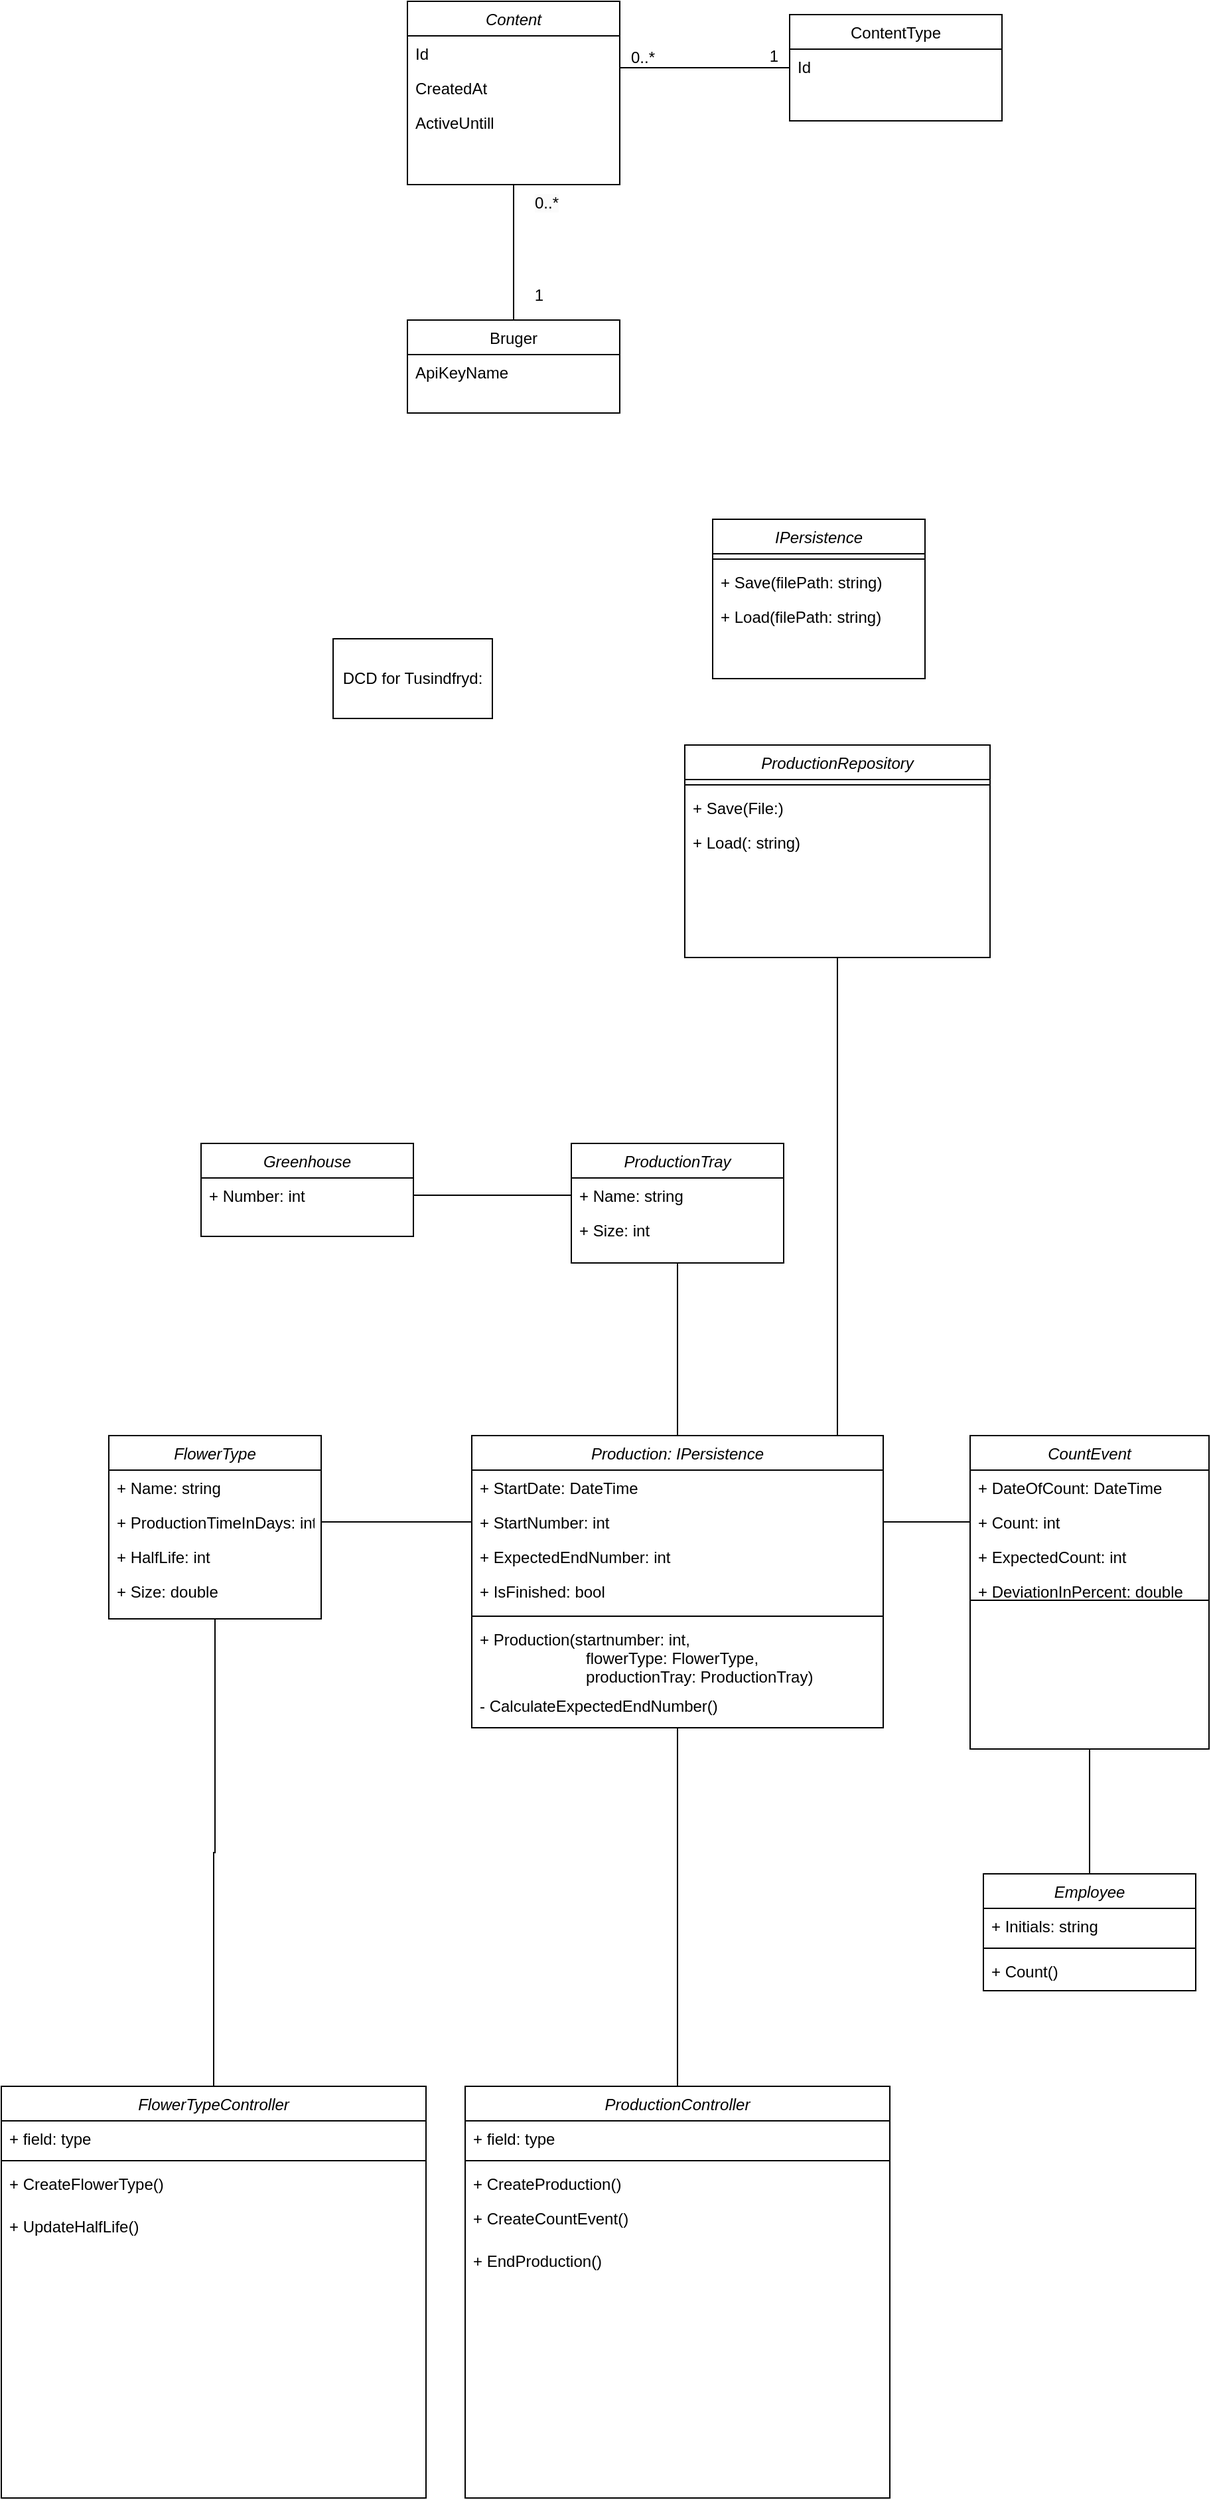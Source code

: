 <mxfile version="22.0.8" type="github">
  <diagram id="C5RBs43oDa-KdzZeNtuy" name="Page-1">
    <mxGraphModel dx="1883" dy="1509" grid="1" gridSize="10" guides="1" tooltips="1" connect="1" arrows="1" fold="1" page="1" pageScale="1" pageWidth="827" pageHeight="1169" math="0" shadow="0">
      <root>
        <mxCell id="WIyWlLk6GJQsqaUBKTNV-0" />
        <mxCell id="WIyWlLk6GJQsqaUBKTNV-1" parent="WIyWlLk6GJQsqaUBKTNV-0" />
        <mxCell id="zkfFHV4jXpPFQw0GAbJ--0" value="Content" style="swimlane;fontStyle=2;align=center;verticalAlign=top;childLayout=stackLayout;horizontal=1;startSize=26;horizontalStack=0;resizeParent=1;resizeLast=0;collapsible=1;marginBottom=0;rounded=0;shadow=0;strokeWidth=1;" parent="WIyWlLk6GJQsqaUBKTNV-1" vertex="1">
          <mxGeometry x="266" y="120" width="160" height="138" as="geometry">
            <mxRectangle x="230" y="140" width="160" height="26" as="alternateBounds" />
          </mxGeometry>
        </mxCell>
        <mxCell id="zkfFHV4jXpPFQw0GAbJ--1" value="Id&#xa;" style="text;align=left;verticalAlign=top;spacingLeft=4;spacingRight=4;overflow=hidden;rotatable=0;points=[[0,0.5],[1,0.5]];portConstraint=eastwest;" parent="zkfFHV4jXpPFQw0GAbJ--0" vertex="1">
          <mxGeometry y="26" width="160" height="26" as="geometry" />
        </mxCell>
        <mxCell id="4FZxqbyA3m_zLKk_ck_h-2" value="CreatedAt " style="text;align=left;verticalAlign=top;spacingLeft=4;spacingRight=4;overflow=hidden;rotatable=0;points=[[0,0.5],[1,0.5]];portConstraint=eastwest;" parent="zkfFHV4jXpPFQw0GAbJ--0" vertex="1">
          <mxGeometry y="52" width="160" height="26" as="geometry" />
        </mxCell>
        <mxCell id="4FZxqbyA3m_zLKk_ck_h-3" value="ActiveUntill" style="text;align=left;verticalAlign=top;spacingLeft=4;spacingRight=4;overflow=hidden;rotatable=0;points=[[0,0.5],[1,0.5]];portConstraint=eastwest;" parent="zkfFHV4jXpPFQw0GAbJ--0" vertex="1">
          <mxGeometry y="78" width="160" height="26" as="geometry" />
        </mxCell>
        <mxCell id="zkfFHV4jXpPFQw0GAbJ--13" value="Bruger" style="swimlane;fontStyle=0;align=center;verticalAlign=top;childLayout=stackLayout;horizontal=1;startSize=26;horizontalStack=0;resizeParent=1;resizeLast=0;collapsible=1;marginBottom=0;rounded=0;shadow=0;strokeWidth=1;" parent="WIyWlLk6GJQsqaUBKTNV-1" vertex="1">
          <mxGeometry x="266" y="360" width="160" height="70" as="geometry">
            <mxRectangle x="340" y="380" width="170" height="26" as="alternateBounds" />
          </mxGeometry>
        </mxCell>
        <mxCell id="zkfFHV4jXpPFQw0GAbJ--14" value="ApiKeyName" style="text;align=left;verticalAlign=top;spacingLeft=4;spacingRight=4;overflow=hidden;rotatable=0;points=[[0,0.5],[1,0.5]];portConstraint=eastwest;" parent="zkfFHV4jXpPFQw0GAbJ--13" vertex="1">
          <mxGeometry y="26" width="160" height="26" as="geometry" />
        </mxCell>
        <mxCell id="zkfFHV4jXpPFQw0GAbJ--16" value="" style="endArrow=none;endSize=10;endFill=0;shadow=0;strokeWidth=1;rounded=0;edgeStyle=elbowEdgeStyle;elbow=vertical;" parent="WIyWlLk6GJQsqaUBKTNV-1" source="zkfFHV4jXpPFQw0GAbJ--13" target="zkfFHV4jXpPFQw0GAbJ--0" edge="1">
          <mxGeometry width="160" relative="1" as="geometry">
            <mxPoint x="256" y="373" as="sourcePoint" />
            <mxPoint x="356" y="271" as="targetPoint" />
          </mxGeometry>
        </mxCell>
        <mxCell id="zkfFHV4jXpPFQw0GAbJ--17" value="ContentType" style="swimlane;fontStyle=0;align=center;verticalAlign=top;childLayout=stackLayout;horizontal=1;startSize=26;horizontalStack=0;resizeParent=1;resizeLast=0;collapsible=1;marginBottom=0;rounded=0;shadow=0;strokeWidth=1;" parent="WIyWlLk6GJQsqaUBKTNV-1" vertex="1">
          <mxGeometry x="554" y="130" width="160" height="80" as="geometry">
            <mxRectangle x="550" y="140" width="160" height="26" as="alternateBounds" />
          </mxGeometry>
        </mxCell>
        <mxCell id="zkfFHV4jXpPFQw0GAbJ--18" value="Id" style="text;align=left;verticalAlign=top;spacingLeft=4;spacingRight=4;overflow=hidden;rotatable=0;points=[[0,0.5],[1,0.5]];portConstraint=eastwest;" parent="zkfFHV4jXpPFQw0GAbJ--17" vertex="1">
          <mxGeometry y="26" width="160" height="26" as="geometry" />
        </mxCell>
        <mxCell id="zkfFHV4jXpPFQw0GAbJ--26" value="" style="endArrow=none;shadow=0;strokeWidth=1;rounded=0;endFill=0;edgeStyle=elbowEdgeStyle;elbow=vertical;" parent="WIyWlLk6GJQsqaUBKTNV-1" source="zkfFHV4jXpPFQw0GAbJ--0" target="zkfFHV4jXpPFQw0GAbJ--17" edge="1">
          <mxGeometry x="0.5" y="41" relative="1" as="geometry">
            <mxPoint x="426" y="192" as="sourcePoint" />
            <mxPoint x="586" y="192" as="targetPoint" />
            <mxPoint x="-40" y="32" as="offset" />
          </mxGeometry>
        </mxCell>
        <mxCell id="zkfFHV4jXpPFQw0GAbJ--28" value="1" style="resizable=0;align=right;verticalAlign=bottom;labelBackgroundColor=none;fontSize=12;" parent="zkfFHV4jXpPFQw0GAbJ--26" connectable="0" vertex="1">
          <mxGeometry x="1" relative="1" as="geometry">
            <mxPoint x="-7" as="offset" />
          </mxGeometry>
        </mxCell>
        <mxCell id="4FZxqbyA3m_zLKk_ck_h-0" value="0..*" style="resizable=0;align=right;verticalAlign=bottom;labelBackgroundColor=none;fontSize=12;" parent="WIyWlLk6GJQsqaUBKTNV-1" connectable="0" vertex="1">
          <mxGeometry x="576" y="189" as="geometry">
            <mxPoint x="-122" y="-18" as="offset" />
          </mxGeometry>
        </mxCell>
        <mxCell id="4FZxqbyA3m_zLKk_ck_h-9" value="&lt;span style=&quot;color: rgb(0, 0, 0); font-family: Helvetica; font-size: 12px; font-style: normal; font-variant-ligatures: normal; font-variant-caps: normal; font-weight: 400; letter-spacing: normal; orphans: 2; text-align: right; text-indent: 0px; text-transform: none; widows: 2; word-spacing: 0px; -webkit-text-stroke-width: 0px; background-color: rgb(251, 251, 251); text-decoration-thickness: initial; text-decoration-style: initial; text-decoration-color: initial; float: none; display: inline !important;&quot;&gt;0..*&lt;/span&gt;" style="text;whiteSpace=wrap;html=1;" parent="WIyWlLk6GJQsqaUBKTNV-1" vertex="1">
          <mxGeometry x="360" y="258" width="50" height="40" as="geometry" />
        </mxCell>
        <mxCell id="4FZxqbyA3m_zLKk_ck_h-10" value="1" style="resizable=0;align=right;verticalAlign=bottom;labelBackgroundColor=none;fontSize=12;" parent="WIyWlLk6GJQsqaUBKTNV-1" connectable="0" vertex="1">
          <mxGeometry x="370.002" y="350.001" as="geometry" />
        </mxCell>
        <mxCell id="wz0sMh5TRBvfDvwZqKFG-0" value="Greenhouse" style="swimlane;fontStyle=2;align=center;verticalAlign=top;childLayout=stackLayout;horizontal=1;startSize=26;horizontalStack=0;resizeParent=1;resizeLast=0;collapsible=1;marginBottom=0;rounded=0;shadow=0;strokeWidth=1;" vertex="1" parent="WIyWlLk6GJQsqaUBKTNV-1">
          <mxGeometry x="110.5" y="980" width="160" height="70" as="geometry">
            <mxRectangle x="230" y="140" width="160" height="26" as="alternateBounds" />
          </mxGeometry>
        </mxCell>
        <mxCell id="wz0sMh5TRBvfDvwZqKFG-1" value="+ Number: int" style="text;align=left;verticalAlign=top;spacingLeft=4;spacingRight=4;overflow=hidden;rotatable=0;points=[[0,0.5],[1,0.5]];portConstraint=eastwest;" vertex="1" parent="wz0sMh5TRBvfDvwZqKFG-0">
          <mxGeometry y="26" width="160" height="26" as="geometry" />
        </mxCell>
        <mxCell id="wz0sMh5TRBvfDvwZqKFG-4" value="DCD for Tusindfryd:" style="rounded=0;whiteSpace=wrap;html=1;" vertex="1" parent="WIyWlLk6GJQsqaUBKTNV-1">
          <mxGeometry x="210" y="600" width="120" height="60" as="geometry" />
        </mxCell>
        <mxCell id="wz0sMh5TRBvfDvwZqKFG-28" style="edgeStyle=orthogonalEdgeStyle;rounded=0;orthogonalLoop=1;jettySize=auto;html=1;exitX=0.5;exitY=1;exitDx=0;exitDy=0;entryX=0.5;entryY=0;entryDx=0;entryDy=0;endArrow=none;endFill=0;" edge="1" parent="WIyWlLk6GJQsqaUBKTNV-1" source="wz0sMh5TRBvfDvwZqKFG-5" target="wz0sMh5TRBvfDvwZqKFG-10">
          <mxGeometry relative="1" as="geometry" />
        </mxCell>
        <mxCell id="wz0sMh5TRBvfDvwZqKFG-5" value="ProductionTray" style="swimlane;fontStyle=2;align=center;verticalAlign=top;childLayout=stackLayout;horizontal=1;startSize=26;horizontalStack=0;resizeParent=1;resizeLast=0;collapsible=1;marginBottom=0;rounded=0;shadow=0;strokeWidth=1;" vertex="1" parent="WIyWlLk6GJQsqaUBKTNV-1">
          <mxGeometry x="389.5" y="980" width="160" height="90" as="geometry">
            <mxRectangle x="230" y="140" width="160" height="26" as="alternateBounds" />
          </mxGeometry>
        </mxCell>
        <mxCell id="wz0sMh5TRBvfDvwZqKFG-6" value="+ Name: string" style="text;align=left;verticalAlign=top;spacingLeft=4;spacingRight=4;overflow=hidden;rotatable=0;points=[[0,0.5],[1,0.5]];portConstraint=eastwest;" vertex="1" parent="wz0sMh5TRBvfDvwZqKFG-5">
          <mxGeometry y="26" width="160" height="26" as="geometry" />
        </mxCell>
        <mxCell id="wz0sMh5TRBvfDvwZqKFG-7" value="+ Size: int" style="text;align=left;verticalAlign=top;spacingLeft=4;spacingRight=4;overflow=hidden;rotatable=0;points=[[0,0.5],[1,0.5]];portConstraint=eastwest;" vertex="1" parent="wz0sMh5TRBvfDvwZqKFG-5">
          <mxGeometry y="52" width="160" height="26" as="geometry" />
        </mxCell>
        <mxCell id="wz0sMh5TRBvfDvwZqKFG-10" value="Production: IPersistence" style="swimlane;fontStyle=2;align=center;verticalAlign=top;childLayout=stackLayout;horizontal=1;startSize=26;horizontalStack=0;resizeParent=1;resizeLast=0;collapsible=1;marginBottom=0;rounded=0;shadow=0;strokeWidth=1;" vertex="1" parent="WIyWlLk6GJQsqaUBKTNV-1">
          <mxGeometry x="314.5" y="1200" width="310" height="220" as="geometry">
            <mxRectangle x="230" y="140" width="160" height="26" as="alternateBounds" />
          </mxGeometry>
        </mxCell>
        <mxCell id="wz0sMh5TRBvfDvwZqKFG-11" value="+ StartDate: DateTime" style="text;align=left;verticalAlign=top;spacingLeft=4;spacingRight=4;overflow=hidden;rotatable=0;points=[[0,0.5],[1,0.5]];portConstraint=eastwest;" vertex="1" parent="wz0sMh5TRBvfDvwZqKFG-10">
          <mxGeometry y="26" width="310" height="26" as="geometry" />
        </mxCell>
        <mxCell id="wz0sMh5TRBvfDvwZqKFG-12" value="+ StartNumber: int" style="text;align=left;verticalAlign=top;spacingLeft=4;spacingRight=4;overflow=hidden;rotatable=0;points=[[0,0.5],[1,0.5]];portConstraint=eastwest;" vertex="1" parent="wz0sMh5TRBvfDvwZqKFG-10">
          <mxGeometry y="52" width="310" height="26" as="geometry" />
        </mxCell>
        <mxCell id="wz0sMh5TRBvfDvwZqKFG-13" value="+ ExpectedEndNumber: int" style="text;align=left;verticalAlign=top;spacingLeft=4;spacingRight=4;overflow=hidden;rotatable=0;points=[[0,0.5],[1,0.5]];portConstraint=eastwest;" vertex="1" parent="wz0sMh5TRBvfDvwZqKFG-10">
          <mxGeometry y="78" width="310" height="26" as="geometry" />
        </mxCell>
        <mxCell id="wz0sMh5TRBvfDvwZqKFG-14" value="+ IsFinished: bool" style="text;align=left;verticalAlign=top;spacingLeft=4;spacingRight=4;overflow=hidden;rotatable=0;points=[[0,0.5],[1,0.5]];portConstraint=eastwest;" vertex="1" parent="wz0sMh5TRBvfDvwZqKFG-10">
          <mxGeometry y="104" width="310" height="28" as="geometry" />
        </mxCell>
        <mxCell id="wz0sMh5TRBvfDvwZqKFG-43" value="" style="line;strokeWidth=1;fillColor=none;align=left;verticalAlign=middle;spacingTop=-1;spacingLeft=3;spacingRight=3;rotatable=0;labelPosition=right;points=[];portConstraint=eastwest;strokeColor=inherit;" vertex="1" parent="wz0sMh5TRBvfDvwZqKFG-10">
          <mxGeometry y="132" width="310" height="8" as="geometry" />
        </mxCell>
        <mxCell id="wz0sMh5TRBvfDvwZqKFG-62" value="+ Production(startnumber: int, &#xa;                        flowerType: FlowerType,&#xa;                        productionTray: ProductionTray)&#xa;&#xa;" style="text;align=left;verticalAlign=top;spacingLeft=4;spacingRight=4;overflow=hidden;rotatable=0;points=[[0,0.5],[1,0.5]];portConstraint=eastwest;" vertex="1" parent="wz0sMh5TRBvfDvwZqKFG-10">
          <mxGeometry y="140" width="310" height="50" as="geometry" />
        </mxCell>
        <mxCell id="wz0sMh5TRBvfDvwZqKFG-63" value="- CalculateExpectedEndNumber()&#xa;" style="text;align=left;verticalAlign=top;spacingLeft=4;spacingRight=4;overflow=hidden;rotatable=0;points=[[0,0.5],[1,0.5]];portConstraint=eastwest;" vertex="1" parent="wz0sMh5TRBvfDvwZqKFG-10">
          <mxGeometry y="190" width="310" height="30" as="geometry" />
        </mxCell>
        <mxCell id="wz0sMh5TRBvfDvwZqKFG-31" style="edgeStyle=orthogonalEdgeStyle;rounded=0;orthogonalLoop=1;jettySize=auto;html=1;exitX=0.5;exitY=1;exitDx=0;exitDy=0;entryX=0.5;entryY=0;entryDx=0;entryDy=0;endArrow=none;endFill=0;" edge="1" parent="WIyWlLk6GJQsqaUBKTNV-1" source="wz0sMh5TRBvfDvwZqKFG-15" target="wz0sMh5TRBvfDvwZqKFG-20">
          <mxGeometry relative="1" as="geometry" />
        </mxCell>
        <mxCell id="wz0sMh5TRBvfDvwZqKFG-15" value="CountEvent" style="swimlane;fontStyle=2;align=center;verticalAlign=top;childLayout=stackLayout;horizontal=1;startSize=26;horizontalStack=0;resizeParent=1;resizeLast=0;collapsible=1;marginBottom=0;rounded=0;shadow=0;strokeWidth=1;" vertex="1" parent="WIyWlLk6GJQsqaUBKTNV-1">
          <mxGeometry x="690" y="1200" width="180" height="236" as="geometry">
            <mxRectangle x="230" y="140" width="160" height="26" as="alternateBounds" />
          </mxGeometry>
        </mxCell>
        <mxCell id="wz0sMh5TRBvfDvwZqKFG-16" value="+ DateOfCount: DateTime" style="text;align=left;verticalAlign=top;spacingLeft=4;spacingRight=4;overflow=hidden;rotatable=0;points=[[0,0.5],[1,0.5]];portConstraint=eastwest;" vertex="1" parent="wz0sMh5TRBvfDvwZqKFG-15">
          <mxGeometry y="26" width="180" height="26" as="geometry" />
        </mxCell>
        <mxCell id="wz0sMh5TRBvfDvwZqKFG-17" value="+ Count: int" style="text;align=left;verticalAlign=top;spacingLeft=4;spacingRight=4;overflow=hidden;rotatable=0;points=[[0,0.5],[1,0.5]];portConstraint=eastwest;" vertex="1" parent="wz0sMh5TRBvfDvwZqKFG-15">
          <mxGeometry y="52" width="180" height="26" as="geometry" />
        </mxCell>
        <mxCell id="wz0sMh5TRBvfDvwZqKFG-18" value="+ ExpectedCount: int" style="text;align=left;verticalAlign=top;spacingLeft=4;spacingRight=4;overflow=hidden;rotatable=0;points=[[0,0.5],[1,0.5]];portConstraint=eastwest;" vertex="1" parent="wz0sMh5TRBvfDvwZqKFG-15">
          <mxGeometry y="78" width="180" height="26" as="geometry" />
        </mxCell>
        <mxCell id="wz0sMh5TRBvfDvwZqKFG-19" value="+ DeviationInPercent: double" style="text;align=left;verticalAlign=top;spacingLeft=4;spacingRight=4;overflow=hidden;rotatable=0;points=[[0,0.5],[1,0.5]];portConstraint=eastwest;" vertex="1" parent="wz0sMh5TRBvfDvwZqKFG-15">
          <mxGeometry y="104" width="180" height="16" as="geometry" />
        </mxCell>
        <mxCell id="wz0sMh5TRBvfDvwZqKFG-42" value="" style="line;strokeWidth=1;fillColor=none;align=left;verticalAlign=middle;spacingTop=-1;spacingLeft=3;spacingRight=3;rotatable=0;labelPosition=right;points=[];portConstraint=eastwest;strokeColor=inherit;" vertex="1" parent="wz0sMh5TRBvfDvwZqKFG-15">
          <mxGeometry y="120" width="180" height="8" as="geometry" />
        </mxCell>
        <mxCell id="wz0sMh5TRBvfDvwZqKFG-20" value="Employee" style="swimlane;fontStyle=2;align=center;verticalAlign=top;childLayout=stackLayout;horizontal=1;startSize=26;horizontalStack=0;resizeParent=1;resizeLast=0;collapsible=1;marginBottom=0;rounded=0;shadow=0;strokeWidth=1;" vertex="1" parent="WIyWlLk6GJQsqaUBKTNV-1">
          <mxGeometry x="700" y="1530" width="160" height="88" as="geometry">
            <mxRectangle x="230" y="140" width="160" height="26" as="alternateBounds" />
          </mxGeometry>
        </mxCell>
        <mxCell id="wz0sMh5TRBvfDvwZqKFG-21" value="+ Initials: string" style="text;align=left;verticalAlign=top;spacingLeft=4;spacingRight=4;overflow=hidden;rotatable=0;points=[[0,0.5],[1,0.5]];portConstraint=eastwest;" vertex="1" parent="wz0sMh5TRBvfDvwZqKFG-20">
          <mxGeometry y="26" width="160" height="26" as="geometry" />
        </mxCell>
        <mxCell id="wz0sMh5TRBvfDvwZqKFG-46" value="" style="line;strokeWidth=1;fillColor=none;align=left;verticalAlign=middle;spacingTop=-1;spacingLeft=3;spacingRight=3;rotatable=0;labelPosition=right;points=[];portConstraint=eastwest;strokeColor=inherit;" vertex="1" parent="wz0sMh5TRBvfDvwZqKFG-20">
          <mxGeometry y="52" width="160" height="8" as="geometry" />
        </mxCell>
        <mxCell id="wz0sMh5TRBvfDvwZqKFG-44" value="+ Count()" style="text;align=left;verticalAlign=top;spacingLeft=4;spacingRight=4;overflow=hidden;rotatable=0;points=[[0,0.5],[1,0.5]];portConstraint=eastwest;" vertex="1" parent="wz0sMh5TRBvfDvwZqKFG-20">
          <mxGeometry y="60" width="160" height="28" as="geometry" />
        </mxCell>
        <mxCell id="wz0sMh5TRBvfDvwZqKFG-22" value="FlowerType" style="swimlane;fontStyle=2;align=center;verticalAlign=top;childLayout=stackLayout;horizontal=1;startSize=26;horizontalStack=0;resizeParent=1;resizeLast=0;collapsible=1;marginBottom=0;rounded=0;shadow=0;strokeWidth=1;" vertex="1" parent="WIyWlLk6GJQsqaUBKTNV-1">
          <mxGeometry x="41" y="1200" width="160" height="138" as="geometry">
            <mxRectangle x="230" y="140" width="160" height="26" as="alternateBounds" />
          </mxGeometry>
        </mxCell>
        <mxCell id="wz0sMh5TRBvfDvwZqKFG-23" value="+ Name: string" style="text;align=left;verticalAlign=top;spacingLeft=4;spacingRight=4;overflow=hidden;rotatable=0;points=[[0,0.5],[1,0.5]];portConstraint=eastwest;" vertex="1" parent="wz0sMh5TRBvfDvwZqKFG-22">
          <mxGeometry y="26" width="160" height="26" as="geometry" />
        </mxCell>
        <mxCell id="wz0sMh5TRBvfDvwZqKFG-24" value="+ ProductionTimeInDays: int" style="text;align=left;verticalAlign=top;spacingLeft=4;spacingRight=4;overflow=hidden;rotatable=0;points=[[0,0.5],[1,0.5]];portConstraint=eastwest;" vertex="1" parent="wz0sMh5TRBvfDvwZqKFG-22">
          <mxGeometry y="52" width="160" height="26" as="geometry" />
        </mxCell>
        <mxCell id="wz0sMh5TRBvfDvwZqKFG-25" value="+ HalfLife: int" style="text;align=left;verticalAlign=top;spacingLeft=4;spacingRight=4;overflow=hidden;rotatable=0;points=[[0,0.5],[1,0.5]];portConstraint=eastwest;" vertex="1" parent="wz0sMh5TRBvfDvwZqKFG-22">
          <mxGeometry y="78" width="160" height="26" as="geometry" />
        </mxCell>
        <mxCell id="wz0sMh5TRBvfDvwZqKFG-26" value="+ Size: double" style="text;align=left;verticalAlign=top;spacingLeft=4;spacingRight=4;overflow=hidden;rotatable=0;points=[[0,0.5],[1,0.5]];portConstraint=eastwest;" vertex="1" parent="wz0sMh5TRBvfDvwZqKFG-22">
          <mxGeometry y="104" width="160" height="26" as="geometry" />
        </mxCell>
        <mxCell id="wz0sMh5TRBvfDvwZqKFG-27" style="edgeStyle=orthogonalEdgeStyle;rounded=0;orthogonalLoop=1;jettySize=auto;html=1;entryX=0;entryY=0.5;entryDx=0;entryDy=0;endArrow=none;endFill=0;" edge="1" parent="WIyWlLk6GJQsqaUBKTNV-1" source="wz0sMh5TRBvfDvwZqKFG-1" target="wz0sMh5TRBvfDvwZqKFG-6">
          <mxGeometry relative="1" as="geometry" />
        </mxCell>
        <mxCell id="wz0sMh5TRBvfDvwZqKFG-29" style="edgeStyle=orthogonalEdgeStyle;rounded=0;orthogonalLoop=1;jettySize=auto;html=1;exitX=1;exitY=0.5;exitDx=0;exitDy=0;entryX=0;entryY=0.5;entryDx=0;entryDy=0;endArrow=none;endFill=0;" edge="1" parent="WIyWlLk6GJQsqaUBKTNV-1" source="wz0sMh5TRBvfDvwZqKFG-24" target="wz0sMh5TRBvfDvwZqKFG-12">
          <mxGeometry relative="1" as="geometry" />
        </mxCell>
        <mxCell id="wz0sMh5TRBvfDvwZqKFG-30" style="edgeStyle=orthogonalEdgeStyle;rounded=0;orthogonalLoop=1;jettySize=auto;html=1;exitX=1;exitY=0.5;exitDx=0;exitDy=0;entryX=0;entryY=0.5;entryDx=0;entryDy=0;endArrow=none;endFill=0;" edge="1" parent="WIyWlLk6GJQsqaUBKTNV-1" source="wz0sMh5TRBvfDvwZqKFG-12" target="wz0sMh5TRBvfDvwZqKFG-17">
          <mxGeometry relative="1" as="geometry" />
        </mxCell>
        <mxCell id="wz0sMh5TRBvfDvwZqKFG-47" value="ProductionController" style="swimlane;fontStyle=2;align=center;verticalAlign=top;childLayout=stackLayout;horizontal=1;startSize=26;horizontalStack=0;resizeParent=1;resizeLast=0;collapsible=1;marginBottom=0;rounded=0;shadow=0;strokeWidth=1;" vertex="1" parent="WIyWlLk6GJQsqaUBKTNV-1">
          <mxGeometry x="309.5" y="1690" width="320" height="310" as="geometry">
            <mxRectangle x="230" y="140" width="160" height="26" as="alternateBounds" />
          </mxGeometry>
        </mxCell>
        <mxCell id="wz0sMh5TRBvfDvwZqKFG-48" value="+ field: type" style="text;align=left;verticalAlign=top;spacingLeft=4;spacingRight=4;overflow=hidden;rotatable=0;points=[[0,0.5],[1,0.5]];portConstraint=eastwest;" vertex="1" parent="wz0sMh5TRBvfDvwZqKFG-47">
          <mxGeometry y="26" width="320" height="26" as="geometry" />
        </mxCell>
        <mxCell id="wz0sMh5TRBvfDvwZqKFG-52" value="" style="line;strokeWidth=1;fillColor=none;align=left;verticalAlign=middle;spacingTop=-1;spacingLeft=3;spacingRight=3;rotatable=0;labelPosition=right;points=[];portConstraint=eastwest;strokeColor=inherit;" vertex="1" parent="wz0sMh5TRBvfDvwZqKFG-47">
          <mxGeometry y="52" width="320" height="8" as="geometry" />
        </mxCell>
        <mxCell id="wz0sMh5TRBvfDvwZqKFG-53" value="+ CreateProduction()&#xa;" style="text;align=left;verticalAlign=top;spacingLeft=4;spacingRight=4;overflow=hidden;rotatable=0;points=[[0,0.5],[1,0.5]];portConstraint=eastwest;" vertex="1" parent="wz0sMh5TRBvfDvwZqKFG-47">
          <mxGeometry y="60" width="320" height="26" as="geometry" />
        </mxCell>
        <mxCell id="wz0sMh5TRBvfDvwZqKFG-66" value="+ CreateCountEvent()" style="text;align=left;verticalAlign=top;spacingLeft=4;spacingRight=4;overflow=hidden;rotatable=0;points=[[0,0.5],[1,0.5]];portConstraint=eastwest;" vertex="1" parent="wz0sMh5TRBvfDvwZqKFG-47">
          <mxGeometry y="86" width="320" height="32" as="geometry" />
        </mxCell>
        <mxCell id="wz0sMh5TRBvfDvwZqKFG-69" value="+ EndProduction()&#xa;" style="text;align=left;verticalAlign=top;spacingLeft=4;spacingRight=4;overflow=hidden;rotatable=0;points=[[0,0.5],[1,0.5]];portConstraint=eastwest;" vertex="1" parent="wz0sMh5TRBvfDvwZqKFG-47">
          <mxGeometry y="118" width="320" height="26" as="geometry" />
        </mxCell>
        <mxCell id="wz0sMh5TRBvfDvwZqKFG-54" style="edgeStyle=orthogonalEdgeStyle;rounded=0;orthogonalLoop=1;jettySize=auto;html=1;exitX=0.5;exitY=0;exitDx=0;exitDy=0;entryX=0.5;entryY=1;entryDx=0;entryDy=0;endArrow=none;endFill=0;" edge="1" parent="WIyWlLk6GJQsqaUBKTNV-1" source="wz0sMh5TRBvfDvwZqKFG-47" target="wz0sMh5TRBvfDvwZqKFG-10">
          <mxGeometry relative="1" as="geometry">
            <mxPoint x="250" y="1275" as="sourcePoint" />
            <mxPoint x="369" y="1275" as="targetPoint" />
          </mxGeometry>
        </mxCell>
        <mxCell id="wz0sMh5TRBvfDvwZqKFG-55" value="IPersistence" style="swimlane;fontStyle=2;align=center;verticalAlign=top;childLayout=stackLayout;horizontal=1;startSize=26;horizontalStack=0;resizeParent=1;resizeLast=0;collapsible=1;marginBottom=0;rounded=0;shadow=0;strokeWidth=1;" vertex="1" parent="WIyWlLk6GJQsqaUBKTNV-1">
          <mxGeometry x="496" y="510" width="160" height="120" as="geometry">
            <mxRectangle x="230" y="140" width="160" height="26" as="alternateBounds" />
          </mxGeometry>
        </mxCell>
        <mxCell id="wz0sMh5TRBvfDvwZqKFG-58" value="" style="line;strokeWidth=1;fillColor=none;align=left;verticalAlign=middle;spacingTop=-1;spacingLeft=3;spacingRight=3;rotatable=0;labelPosition=right;points=[];portConstraint=eastwest;strokeColor=inherit;" vertex="1" parent="wz0sMh5TRBvfDvwZqKFG-55">
          <mxGeometry y="26" width="160" height="8" as="geometry" />
        </mxCell>
        <mxCell id="wz0sMh5TRBvfDvwZqKFG-56" value="+ Save(filePath: string)" style="text;align=left;verticalAlign=top;spacingLeft=4;spacingRight=4;overflow=hidden;rotatable=0;points=[[0,0.5],[1,0.5]];portConstraint=eastwest;" vertex="1" parent="wz0sMh5TRBvfDvwZqKFG-55">
          <mxGeometry y="34" width="160" height="26" as="geometry" />
        </mxCell>
        <mxCell id="wz0sMh5TRBvfDvwZqKFG-61" value="+ Load(filePath: string)" style="text;align=left;verticalAlign=top;spacingLeft=4;spacingRight=4;overflow=hidden;rotatable=0;points=[[0,0.5],[1,0.5]];portConstraint=eastwest;" vertex="1" parent="wz0sMh5TRBvfDvwZqKFG-55">
          <mxGeometry y="60" width="160" height="26" as="geometry" />
        </mxCell>
        <mxCell id="wz0sMh5TRBvfDvwZqKFG-70" value="FlowerTypeController" style="swimlane;fontStyle=2;align=center;verticalAlign=top;childLayout=stackLayout;horizontal=1;startSize=26;horizontalStack=0;resizeParent=1;resizeLast=0;collapsible=1;marginBottom=0;rounded=0;shadow=0;strokeWidth=1;" vertex="1" parent="WIyWlLk6GJQsqaUBKTNV-1">
          <mxGeometry x="-40" y="1690" width="320" height="310" as="geometry">
            <mxRectangle x="230" y="140" width="160" height="26" as="alternateBounds" />
          </mxGeometry>
        </mxCell>
        <mxCell id="wz0sMh5TRBvfDvwZqKFG-71" value="+ field: type" style="text;align=left;verticalAlign=top;spacingLeft=4;spacingRight=4;overflow=hidden;rotatable=0;points=[[0,0.5],[1,0.5]];portConstraint=eastwest;" vertex="1" parent="wz0sMh5TRBvfDvwZqKFG-70">
          <mxGeometry y="26" width="320" height="26" as="geometry" />
        </mxCell>
        <mxCell id="wz0sMh5TRBvfDvwZqKFG-72" value="" style="line;strokeWidth=1;fillColor=none;align=left;verticalAlign=middle;spacingTop=-1;spacingLeft=3;spacingRight=3;rotatable=0;labelPosition=right;points=[];portConstraint=eastwest;strokeColor=inherit;" vertex="1" parent="wz0sMh5TRBvfDvwZqKFG-70">
          <mxGeometry y="52" width="320" height="8" as="geometry" />
        </mxCell>
        <mxCell id="wz0sMh5TRBvfDvwZqKFG-74" value="+ CreateFlowerType()" style="text;align=left;verticalAlign=top;spacingLeft=4;spacingRight=4;overflow=hidden;rotatable=0;points=[[0,0.5],[1,0.5]];portConstraint=eastwest;" vertex="1" parent="wz0sMh5TRBvfDvwZqKFG-70">
          <mxGeometry y="60" width="320" height="32" as="geometry" />
        </mxCell>
        <mxCell id="wz0sMh5TRBvfDvwZqKFG-77" value="+ UpdateHalfLife()&#xa;" style="text;align=left;verticalAlign=top;spacingLeft=4;spacingRight=4;overflow=hidden;rotatable=0;points=[[0,0.5],[1,0.5]];portConstraint=eastwest;" vertex="1" parent="wz0sMh5TRBvfDvwZqKFG-70">
          <mxGeometry y="92" width="320" height="26" as="geometry" />
        </mxCell>
        <mxCell id="wz0sMh5TRBvfDvwZqKFG-78" style="edgeStyle=orthogonalEdgeStyle;rounded=0;orthogonalLoop=1;jettySize=auto;html=1;exitX=0.5;exitY=0;exitDx=0;exitDy=0;entryX=0.5;entryY=1;entryDx=0;entryDy=0;endArrow=none;endFill=0;" edge="1" parent="WIyWlLk6GJQsqaUBKTNV-1" source="wz0sMh5TRBvfDvwZqKFG-70" target="wz0sMh5TRBvfDvwZqKFG-22">
          <mxGeometry relative="1" as="geometry">
            <mxPoint x="480" y="1700" as="sourcePoint" />
            <mxPoint x="480" y="1430" as="targetPoint" />
          </mxGeometry>
        </mxCell>
        <mxCell id="wz0sMh5TRBvfDvwZqKFG-79" style="edgeStyle=orthogonalEdgeStyle;rounded=0;orthogonalLoop=1;jettySize=auto;html=1;entryX=0.5;entryY=0;entryDx=0;entryDy=0;endArrow=none;endFill=0;exitX=0.5;exitY=1;exitDx=0;exitDy=0;" edge="1" parent="WIyWlLk6GJQsqaUBKTNV-1" source="wz0sMh5TRBvfDvwZqKFG-81">
          <mxGeometry relative="1" as="geometry">
            <mxPoint x="590" y="840" as="sourcePoint" />
            <mxPoint x="590" y="1200" as="targetPoint" />
          </mxGeometry>
        </mxCell>
        <mxCell id="wz0sMh5TRBvfDvwZqKFG-81" value="ProductionRepository" style="swimlane;fontStyle=2;align=center;verticalAlign=top;childLayout=stackLayout;horizontal=1;startSize=26;horizontalStack=0;resizeParent=1;resizeLast=0;collapsible=1;marginBottom=0;rounded=0;shadow=0;strokeWidth=1;" vertex="1" parent="WIyWlLk6GJQsqaUBKTNV-1">
          <mxGeometry x="475" y="680" width="230" height="160" as="geometry">
            <mxRectangle x="230" y="140" width="160" height="26" as="alternateBounds" />
          </mxGeometry>
        </mxCell>
        <mxCell id="wz0sMh5TRBvfDvwZqKFG-82" value="" style="line;strokeWidth=1;fillColor=none;align=left;verticalAlign=middle;spacingTop=-1;spacingLeft=3;spacingRight=3;rotatable=0;labelPosition=right;points=[];portConstraint=eastwest;strokeColor=inherit;" vertex="1" parent="wz0sMh5TRBvfDvwZqKFG-81">
          <mxGeometry y="26" width="230" height="8" as="geometry" />
        </mxCell>
        <mxCell id="wz0sMh5TRBvfDvwZqKFG-83" value="+ Save(File:)" style="text;align=left;verticalAlign=top;spacingLeft=4;spacingRight=4;overflow=hidden;rotatable=0;points=[[0,0.5],[1,0.5]];portConstraint=eastwest;" vertex="1" parent="wz0sMh5TRBvfDvwZqKFG-81">
          <mxGeometry y="34" width="230" height="26" as="geometry" />
        </mxCell>
        <mxCell id="wz0sMh5TRBvfDvwZqKFG-84" value="+ Load(: string)" style="text;align=left;verticalAlign=top;spacingLeft=4;spacingRight=4;overflow=hidden;rotatable=0;points=[[0,0.5],[1,0.5]];portConstraint=eastwest;" vertex="1" parent="wz0sMh5TRBvfDvwZqKFG-81">
          <mxGeometry y="60" width="230" height="26" as="geometry" />
        </mxCell>
      </root>
    </mxGraphModel>
  </diagram>
</mxfile>
